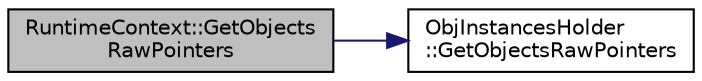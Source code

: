 digraph "RuntimeContext::GetObjectsRawPointers"
{
  edge [fontname="Helvetica",fontsize="10",labelfontname="Helvetica",labelfontsize="10"];
  node [fontname="Helvetica",fontsize="10",shape=record];
  rankdir="LR";
  Node1 [label="RuntimeContext::GetObjects\lRawPointers",height=0.2,width=0.4,color="black", fillcolor="grey75", style="filled" fontcolor="black"];
  Node1 -> Node2 [color="midnightblue",fontsize="10",style="solid",fontname="Helvetica"];
  Node2 [label="ObjInstancesHolder\l::GetObjectsRawPointers",height=0.2,width=0.4,color="black", fillcolor="white", style="filled",URL="$d3/de4/class_obj_instances_holder.html#ae15ddb64f1dd5a888ca93ce7f98006d7"];
}
